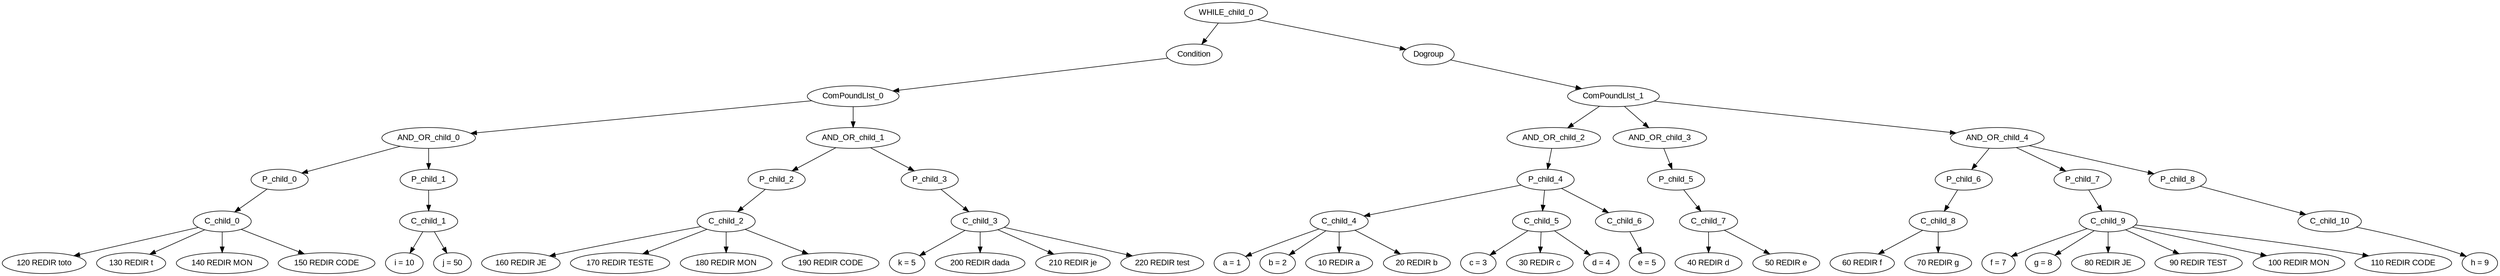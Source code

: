 digraph AST {
    node [fontname="Arial"];
    WHILE_child_0 -> Condition
    Condition -> "ComPoundLIst_0"
    "ComPoundLIst_0" -> AND_OR_child_0;
    AND_OR_child_0 -> P_child_0;
    P_child_0 -> C_child_0;
    C_child_0 -> "120 REDIR toto";
    C_child_0 -> "130 REDIR t";
    C_child_0 -> "140 REDIR MON";
    C_child_0 -> "150 REDIR CODE";
    AND_OR_child_0 -> P_child_1;
    P_child_1 -> C_child_1;
    C_child_1 -> "i = 10";
    C_child_1 -> "j = 50";
    "ComPoundLIst_0" -> AND_OR_child_1;
    AND_OR_child_1 -> P_child_2;
    P_child_2 -> C_child_2;
    C_child_2 -> "160 REDIR JE";
    C_child_2 -> "170 REDIR TESTE";
    C_child_2 -> "180 REDIR MON";
    C_child_2 -> "190 REDIR CODE";
    AND_OR_child_1 -> P_child_3;
    P_child_3 -> C_child_3;
    C_child_3 -> "k = 5";
    C_child_3 -> "200 REDIR dada";
    C_child_3 -> "210 REDIR je";
    C_child_3 -> "220 REDIR test";
    WHILE_child_0 -> Dogroup
    Dogroup -> "ComPoundLIst_1"
    ComPoundLIst_1 -> AND_OR_child_2;
    AND_OR_child_2 -> P_child_4;
    P_child_4 -> C_child_4;
    C_child_4 -> "a = 1";
    C_child_4 -> "b = 2";
    C_child_4 -> "10 REDIR a";
    C_child_4 -> "20 REDIR b";
    P_child_4 -> C_child_5;
    C_child_5 -> "c = 3";
    C_child_5 -> "30 REDIR c";
    C_child_5 -> "d = 4";
    P_child_4 -> C_child_6;
    C_child_6 -> "e = 5";
    ComPoundLIst_1 -> AND_OR_child_3;
    AND_OR_child_3 -> P_child_5;
    P_child_5 -> C_child_7;
    C_child_7 -> "40 REDIR d";
    C_child_7 -> "50 REDIR e";
    ComPoundLIst_1 -> AND_OR_child_4;
    AND_OR_child_4 -> P_child_6;
    P_child_6 -> C_child_8;
    C_child_8 -> "60 REDIR f";
    C_child_8 -> "70 REDIR g";
    AND_OR_child_4 -> P_child_7;
    P_child_7 -> C_child_9;
    C_child_9 -> "f = 7";
    C_child_9 -> "g = 8";
    C_child_9 -> "80 REDIR JE";
    C_child_9 -> "90 REDIR TEST";
    C_child_9 -> "100 REDIR MON";
    C_child_9 -> "110 REDIR CODE";
    AND_OR_child_4 -> P_child_8;
    P_child_8 -> C_child_10;
    C_child_10 -> "h = 9";
}
